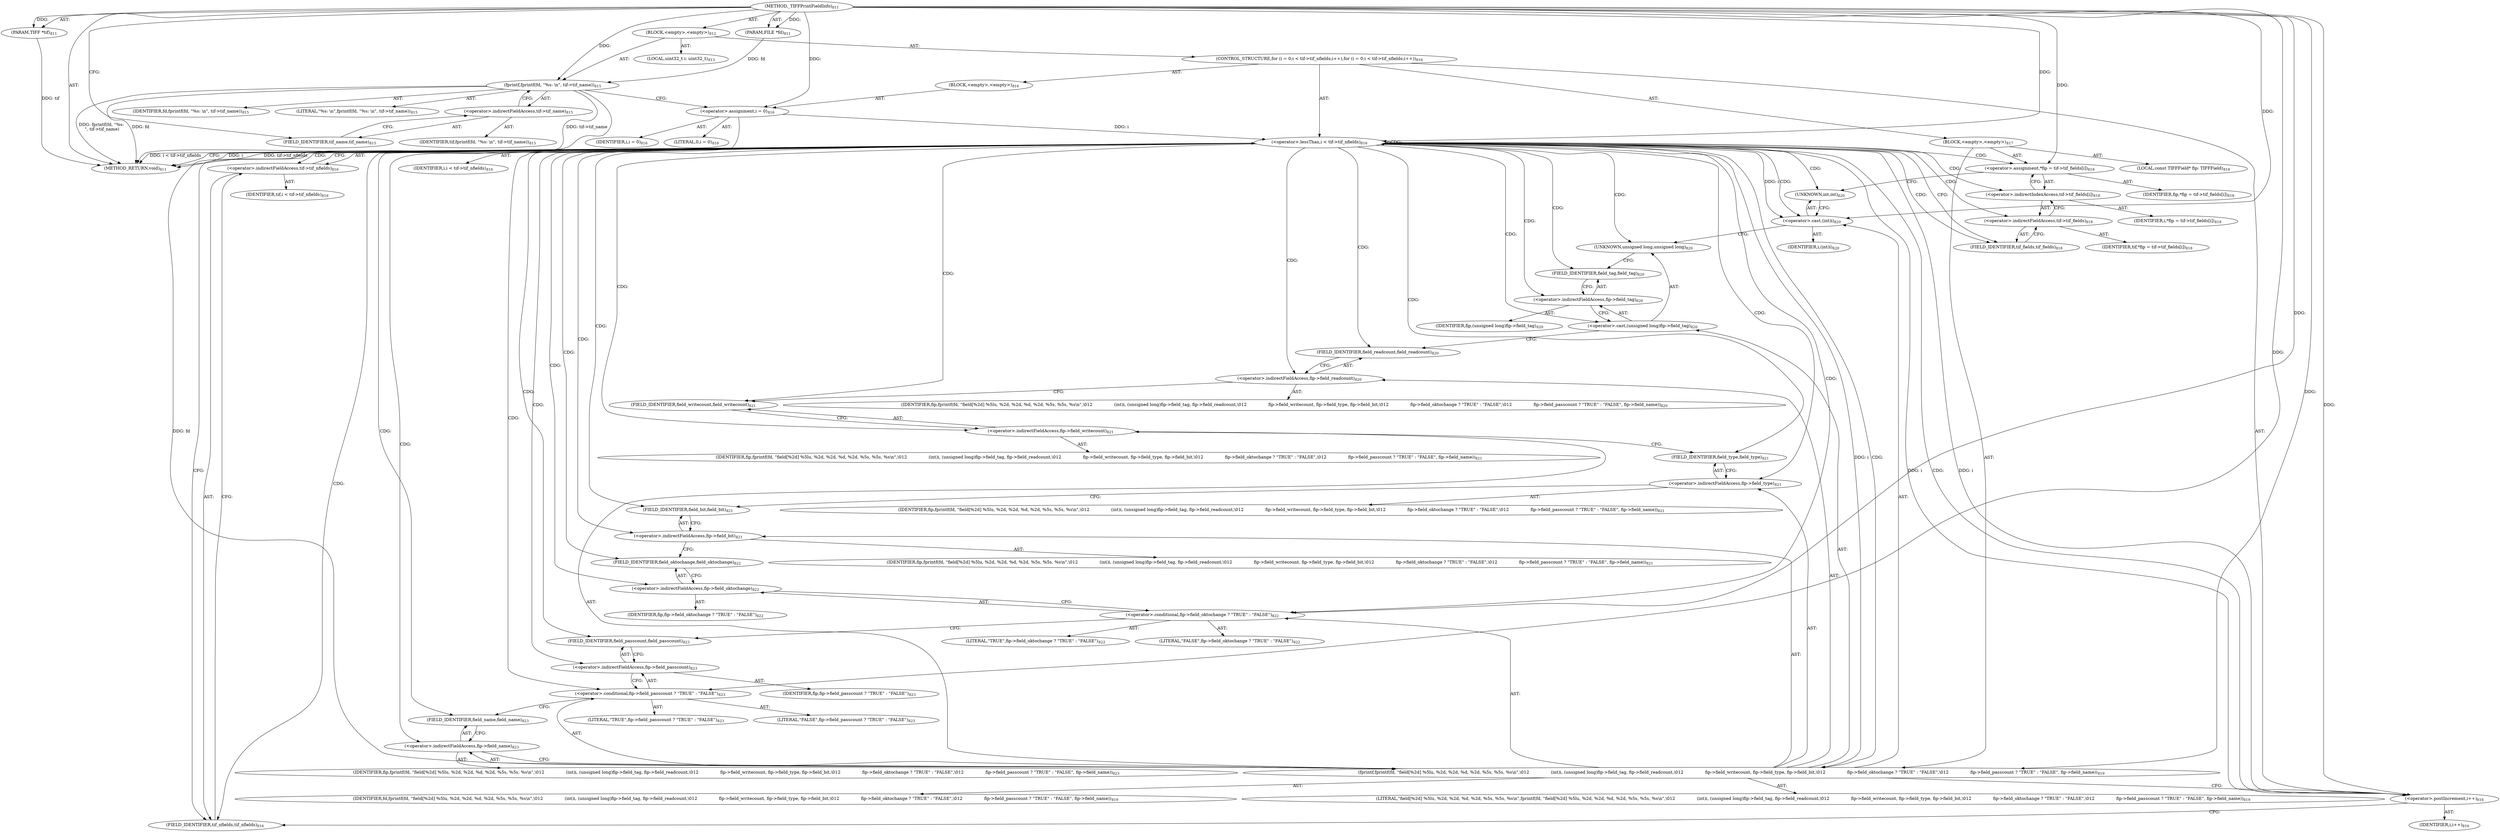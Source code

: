 digraph "_TIFFPrintFieldInfo" {  
"27051" [label = <(METHOD,_TIFFPrintFieldInfo)<SUB>811</SUB>> ]
"27052" [label = <(PARAM,TIFF *tif)<SUB>811</SUB>> ]
"27053" [label = <(PARAM,FILE *fd)<SUB>811</SUB>> ]
"27054" [label = <(BLOCK,&lt;empty&gt;,&lt;empty&gt;)<SUB>812</SUB>> ]
"27055" [label = <(LOCAL,uint32_t i: uint32_t)<SUB>813</SUB>> ]
"27056" [label = <(fprintf,fprintf(fd, &quot;%s: \n&quot;, tif-&gt;tif_name))<SUB>815</SUB>> ]
"27057" [label = <(IDENTIFIER,fd,fprintf(fd, &quot;%s: \n&quot;, tif-&gt;tif_name))<SUB>815</SUB>> ]
"27058" [label = <(LITERAL,&quot;%s: \n&quot;,fprintf(fd, &quot;%s: \n&quot;, tif-&gt;tif_name))<SUB>815</SUB>> ]
"27059" [label = <(&lt;operator&gt;.indirectFieldAccess,tif-&gt;tif_name)<SUB>815</SUB>> ]
"27060" [label = <(IDENTIFIER,tif,fprintf(fd, &quot;%s: \n&quot;, tif-&gt;tif_name))<SUB>815</SUB>> ]
"27061" [label = <(FIELD_IDENTIFIER,tif_name,tif_name)<SUB>815</SUB>> ]
"27062" [label = <(CONTROL_STRUCTURE,for (i = 0;i &lt; tif-&gt;tif_nfields;i++),for (i = 0;i &lt; tif-&gt;tif_nfields;i++))<SUB>816</SUB>> ]
"27063" [label = <(BLOCK,&lt;empty&gt;,&lt;empty&gt;)<SUB>816</SUB>> ]
"27064" [label = <(&lt;operator&gt;.assignment,i = 0)<SUB>816</SUB>> ]
"27065" [label = <(IDENTIFIER,i,i = 0)<SUB>816</SUB>> ]
"27066" [label = <(LITERAL,0,i = 0)<SUB>816</SUB>> ]
"27067" [label = <(&lt;operator&gt;.lessThan,i &lt; tif-&gt;tif_nfields)<SUB>816</SUB>> ]
"27068" [label = <(IDENTIFIER,i,i &lt; tif-&gt;tif_nfields)<SUB>816</SUB>> ]
"27069" [label = <(&lt;operator&gt;.indirectFieldAccess,tif-&gt;tif_nfields)<SUB>816</SUB>> ]
"27070" [label = <(IDENTIFIER,tif,i &lt; tif-&gt;tif_nfields)<SUB>816</SUB>> ]
"27071" [label = <(FIELD_IDENTIFIER,tif_nfields,tif_nfields)<SUB>816</SUB>> ]
"27072" [label = <(&lt;operator&gt;.postIncrement,i++)<SUB>816</SUB>> ]
"27073" [label = <(IDENTIFIER,i,i++)<SUB>816</SUB>> ]
"27074" [label = <(BLOCK,&lt;empty&gt;,&lt;empty&gt;)<SUB>817</SUB>> ]
"27075" [label = <(LOCAL,const TIFFField* fip: TIFFField)<SUB>818</SUB>> ]
"27076" [label = <(&lt;operator&gt;.assignment,*fip = tif-&gt;tif_fields[i])<SUB>818</SUB>> ]
"27077" [label = <(IDENTIFIER,fip,*fip = tif-&gt;tif_fields[i])<SUB>818</SUB>> ]
"27078" [label = <(&lt;operator&gt;.indirectIndexAccess,tif-&gt;tif_fields[i])<SUB>818</SUB>> ]
"27079" [label = <(&lt;operator&gt;.indirectFieldAccess,tif-&gt;tif_fields)<SUB>818</SUB>> ]
"27080" [label = <(IDENTIFIER,tif,*fip = tif-&gt;tif_fields[i])<SUB>818</SUB>> ]
"27081" [label = <(FIELD_IDENTIFIER,tif_fields,tif_fields)<SUB>818</SUB>> ]
"27082" [label = <(IDENTIFIER,i,*fip = tif-&gt;tif_fields[i])<SUB>818</SUB>> ]
"27083" [label = <(fprintf,fprintf(fd, &quot;field[%2d] %5lu, %2d, %2d, %d, %2d, %5s, %5s, %s\n&quot;,\012                (int)i, (unsigned long)fip-&gt;field_tag, fip-&gt;field_readcount,\012                fip-&gt;field_writecount, fip-&gt;field_type, fip-&gt;field_bit,\012                fip-&gt;field_oktochange ? &quot;TRUE&quot; : &quot;FALSE&quot;,\012                fip-&gt;field_passcount ? &quot;TRUE&quot; : &quot;FALSE&quot;, fip-&gt;field_name))<SUB>819</SUB>> ]
"27084" [label = <(IDENTIFIER,fd,fprintf(fd, &quot;field[%2d] %5lu, %2d, %2d, %d, %2d, %5s, %5s, %s\n&quot;,\012                (int)i, (unsigned long)fip-&gt;field_tag, fip-&gt;field_readcount,\012                fip-&gt;field_writecount, fip-&gt;field_type, fip-&gt;field_bit,\012                fip-&gt;field_oktochange ? &quot;TRUE&quot; : &quot;FALSE&quot;,\012                fip-&gt;field_passcount ? &quot;TRUE&quot; : &quot;FALSE&quot;, fip-&gt;field_name))<SUB>819</SUB>> ]
"27085" [label = <(LITERAL,&quot;field[%2d] %5lu, %2d, %2d, %d, %2d, %5s, %5s, %s\n&quot;,fprintf(fd, &quot;field[%2d] %5lu, %2d, %2d, %d, %2d, %5s, %5s, %s\n&quot;,\012                (int)i, (unsigned long)fip-&gt;field_tag, fip-&gt;field_readcount,\012                fip-&gt;field_writecount, fip-&gt;field_type, fip-&gt;field_bit,\012                fip-&gt;field_oktochange ? &quot;TRUE&quot; : &quot;FALSE&quot;,\012                fip-&gt;field_passcount ? &quot;TRUE&quot; : &quot;FALSE&quot;, fip-&gt;field_name))<SUB>819</SUB>> ]
"27086" [label = <(&lt;operator&gt;.cast,(int)i)<SUB>820</SUB>> ]
"27087" [label = <(UNKNOWN,int,int)<SUB>820</SUB>> ]
"27088" [label = <(IDENTIFIER,i,(int)i)<SUB>820</SUB>> ]
"27089" [label = <(&lt;operator&gt;.cast,(unsigned long)fip-&gt;field_tag)<SUB>820</SUB>> ]
"27090" [label = <(UNKNOWN,unsigned long,unsigned long)<SUB>820</SUB>> ]
"27091" [label = <(&lt;operator&gt;.indirectFieldAccess,fip-&gt;field_tag)<SUB>820</SUB>> ]
"27092" [label = <(IDENTIFIER,fip,(unsigned long)fip-&gt;field_tag)<SUB>820</SUB>> ]
"27093" [label = <(FIELD_IDENTIFIER,field_tag,field_tag)<SUB>820</SUB>> ]
"27094" [label = <(&lt;operator&gt;.indirectFieldAccess,fip-&gt;field_readcount)<SUB>820</SUB>> ]
"27095" [label = <(IDENTIFIER,fip,fprintf(fd, &quot;field[%2d] %5lu, %2d, %2d, %d, %2d, %5s, %5s, %s\n&quot;,\012                (int)i, (unsigned long)fip-&gt;field_tag, fip-&gt;field_readcount,\012                fip-&gt;field_writecount, fip-&gt;field_type, fip-&gt;field_bit,\012                fip-&gt;field_oktochange ? &quot;TRUE&quot; : &quot;FALSE&quot;,\012                fip-&gt;field_passcount ? &quot;TRUE&quot; : &quot;FALSE&quot;, fip-&gt;field_name))<SUB>820</SUB>> ]
"27096" [label = <(FIELD_IDENTIFIER,field_readcount,field_readcount)<SUB>820</SUB>> ]
"27097" [label = <(&lt;operator&gt;.indirectFieldAccess,fip-&gt;field_writecount)<SUB>821</SUB>> ]
"27098" [label = <(IDENTIFIER,fip,fprintf(fd, &quot;field[%2d] %5lu, %2d, %2d, %d, %2d, %5s, %5s, %s\n&quot;,\012                (int)i, (unsigned long)fip-&gt;field_tag, fip-&gt;field_readcount,\012                fip-&gt;field_writecount, fip-&gt;field_type, fip-&gt;field_bit,\012                fip-&gt;field_oktochange ? &quot;TRUE&quot; : &quot;FALSE&quot;,\012                fip-&gt;field_passcount ? &quot;TRUE&quot; : &quot;FALSE&quot;, fip-&gt;field_name))<SUB>821</SUB>> ]
"27099" [label = <(FIELD_IDENTIFIER,field_writecount,field_writecount)<SUB>821</SUB>> ]
"27100" [label = <(&lt;operator&gt;.indirectFieldAccess,fip-&gt;field_type)<SUB>821</SUB>> ]
"27101" [label = <(IDENTIFIER,fip,fprintf(fd, &quot;field[%2d] %5lu, %2d, %2d, %d, %2d, %5s, %5s, %s\n&quot;,\012                (int)i, (unsigned long)fip-&gt;field_tag, fip-&gt;field_readcount,\012                fip-&gt;field_writecount, fip-&gt;field_type, fip-&gt;field_bit,\012                fip-&gt;field_oktochange ? &quot;TRUE&quot; : &quot;FALSE&quot;,\012                fip-&gt;field_passcount ? &quot;TRUE&quot; : &quot;FALSE&quot;, fip-&gt;field_name))<SUB>821</SUB>> ]
"27102" [label = <(FIELD_IDENTIFIER,field_type,field_type)<SUB>821</SUB>> ]
"27103" [label = <(&lt;operator&gt;.indirectFieldAccess,fip-&gt;field_bit)<SUB>821</SUB>> ]
"27104" [label = <(IDENTIFIER,fip,fprintf(fd, &quot;field[%2d] %5lu, %2d, %2d, %d, %2d, %5s, %5s, %s\n&quot;,\012                (int)i, (unsigned long)fip-&gt;field_tag, fip-&gt;field_readcount,\012                fip-&gt;field_writecount, fip-&gt;field_type, fip-&gt;field_bit,\012                fip-&gt;field_oktochange ? &quot;TRUE&quot; : &quot;FALSE&quot;,\012                fip-&gt;field_passcount ? &quot;TRUE&quot; : &quot;FALSE&quot;, fip-&gt;field_name))<SUB>821</SUB>> ]
"27105" [label = <(FIELD_IDENTIFIER,field_bit,field_bit)<SUB>821</SUB>> ]
"27106" [label = <(&lt;operator&gt;.conditional,fip-&gt;field_oktochange ? &quot;TRUE&quot; : &quot;FALSE&quot;)<SUB>822</SUB>> ]
"27107" [label = <(&lt;operator&gt;.indirectFieldAccess,fip-&gt;field_oktochange)<SUB>822</SUB>> ]
"27108" [label = <(IDENTIFIER,fip,fip-&gt;field_oktochange ? &quot;TRUE&quot; : &quot;FALSE&quot;)<SUB>822</SUB>> ]
"27109" [label = <(FIELD_IDENTIFIER,field_oktochange,field_oktochange)<SUB>822</SUB>> ]
"27110" [label = <(LITERAL,&quot;TRUE&quot;,fip-&gt;field_oktochange ? &quot;TRUE&quot; : &quot;FALSE&quot;)<SUB>822</SUB>> ]
"27111" [label = <(LITERAL,&quot;FALSE&quot;,fip-&gt;field_oktochange ? &quot;TRUE&quot; : &quot;FALSE&quot;)<SUB>822</SUB>> ]
"27112" [label = <(&lt;operator&gt;.conditional,fip-&gt;field_passcount ? &quot;TRUE&quot; : &quot;FALSE&quot;)<SUB>823</SUB>> ]
"27113" [label = <(&lt;operator&gt;.indirectFieldAccess,fip-&gt;field_passcount)<SUB>823</SUB>> ]
"27114" [label = <(IDENTIFIER,fip,fip-&gt;field_passcount ? &quot;TRUE&quot; : &quot;FALSE&quot;)<SUB>823</SUB>> ]
"27115" [label = <(FIELD_IDENTIFIER,field_passcount,field_passcount)<SUB>823</SUB>> ]
"27116" [label = <(LITERAL,&quot;TRUE&quot;,fip-&gt;field_passcount ? &quot;TRUE&quot; : &quot;FALSE&quot;)<SUB>823</SUB>> ]
"27117" [label = <(LITERAL,&quot;FALSE&quot;,fip-&gt;field_passcount ? &quot;TRUE&quot; : &quot;FALSE&quot;)<SUB>823</SUB>> ]
"27118" [label = <(&lt;operator&gt;.indirectFieldAccess,fip-&gt;field_name)<SUB>823</SUB>> ]
"27119" [label = <(IDENTIFIER,fip,fprintf(fd, &quot;field[%2d] %5lu, %2d, %2d, %d, %2d, %5s, %5s, %s\n&quot;,\012                (int)i, (unsigned long)fip-&gt;field_tag, fip-&gt;field_readcount,\012                fip-&gt;field_writecount, fip-&gt;field_type, fip-&gt;field_bit,\012                fip-&gt;field_oktochange ? &quot;TRUE&quot; : &quot;FALSE&quot;,\012                fip-&gt;field_passcount ? &quot;TRUE&quot; : &quot;FALSE&quot;, fip-&gt;field_name))<SUB>823</SUB>> ]
"27120" [label = <(FIELD_IDENTIFIER,field_name,field_name)<SUB>823</SUB>> ]
"27121" [label = <(METHOD_RETURN,void)<SUB>811</SUB>> ]
  "27051" -> "27052"  [ label = "AST: "] 
  "27051" -> "27053"  [ label = "AST: "] 
  "27051" -> "27054"  [ label = "AST: "] 
  "27051" -> "27121"  [ label = "AST: "] 
  "27054" -> "27055"  [ label = "AST: "] 
  "27054" -> "27056"  [ label = "AST: "] 
  "27054" -> "27062"  [ label = "AST: "] 
  "27056" -> "27057"  [ label = "AST: "] 
  "27056" -> "27058"  [ label = "AST: "] 
  "27056" -> "27059"  [ label = "AST: "] 
  "27059" -> "27060"  [ label = "AST: "] 
  "27059" -> "27061"  [ label = "AST: "] 
  "27062" -> "27063"  [ label = "AST: "] 
  "27062" -> "27067"  [ label = "AST: "] 
  "27062" -> "27072"  [ label = "AST: "] 
  "27062" -> "27074"  [ label = "AST: "] 
  "27063" -> "27064"  [ label = "AST: "] 
  "27064" -> "27065"  [ label = "AST: "] 
  "27064" -> "27066"  [ label = "AST: "] 
  "27067" -> "27068"  [ label = "AST: "] 
  "27067" -> "27069"  [ label = "AST: "] 
  "27069" -> "27070"  [ label = "AST: "] 
  "27069" -> "27071"  [ label = "AST: "] 
  "27072" -> "27073"  [ label = "AST: "] 
  "27074" -> "27075"  [ label = "AST: "] 
  "27074" -> "27076"  [ label = "AST: "] 
  "27074" -> "27083"  [ label = "AST: "] 
  "27076" -> "27077"  [ label = "AST: "] 
  "27076" -> "27078"  [ label = "AST: "] 
  "27078" -> "27079"  [ label = "AST: "] 
  "27078" -> "27082"  [ label = "AST: "] 
  "27079" -> "27080"  [ label = "AST: "] 
  "27079" -> "27081"  [ label = "AST: "] 
  "27083" -> "27084"  [ label = "AST: "] 
  "27083" -> "27085"  [ label = "AST: "] 
  "27083" -> "27086"  [ label = "AST: "] 
  "27083" -> "27089"  [ label = "AST: "] 
  "27083" -> "27094"  [ label = "AST: "] 
  "27083" -> "27097"  [ label = "AST: "] 
  "27083" -> "27100"  [ label = "AST: "] 
  "27083" -> "27103"  [ label = "AST: "] 
  "27083" -> "27106"  [ label = "AST: "] 
  "27083" -> "27112"  [ label = "AST: "] 
  "27083" -> "27118"  [ label = "AST: "] 
  "27086" -> "27087"  [ label = "AST: "] 
  "27086" -> "27088"  [ label = "AST: "] 
  "27089" -> "27090"  [ label = "AST: "] 
  "27089" -> "27091"  [ label = "AST: "] 
  "27091" -> "27092"  [ label = "AST: "] 
  "27091" -> "27093"  [ label = "AST: "] 
  "27094" -> "27095"  [ label = "AST: "] 
  "27094" -> "27096"  [ label = "AST: "] 
  "27097" -> "27098"  [ label = "AST: "] 
  "27097" -> "27099"  [ label = "AST: "] 
  "27100" -> "27101"  [ label = "AST: "] 
  "27100" -> "27102"  [ label = "AST: "] 
  "27103" -> "27104"  [ label = "AST: "] 
  "27103" -> "27105"  [ label = "AST: "] 
  "27106" -> "27107"  [ label = "AST: "] 
  "27106" -> "27110"  [ label = "AST: "] 
  "27106" -> "27111"  [ label = "AST: "] 
  "27107" -> "27108"  [ label = "AST: "] 
  "27107" -> "27109"  [ label = "AST: "] 
  "27112" -> "27113"  [ label = "AST: "] 
  "27112" -> "27116"  [ label = "AST: "] 
  "27112" -> "27117"  [ label = "AST: "] 
  "27113" -> "27114"  [ label = "AST: "] 
  "27113" -> "27115"  [ label = "AST: "] 
  "27118" -> "27119"  [ label = "AST: "] 
  "27118" -> "27120"  [ label = "AST: "] 
  "27056" -> "27064"  [ label = "CFG: "] 
  "27059" -> "27056"  [ label = "CFG: "] 
  "27067" -> "27121"  [ label = "CFG: "] 
  "27067" -> "27081"  [ label = "CFG: "] 
  "27072" -> "27071"  [ label = "CFG: "] 
  "27061" -> "27059"  [ label = "CFG: "] 
  "27064" -> "27071"  [ label = "CFG: "] 
  "27069" -> "27067"  [ label = "CFG: "] 
  "27076" -> "27087"  [ label = "CFG: "] 
  "27083" -> "27072"  [ label = "CFG: "] 
  "27071" -> "27069"  [ label = "CFG: "] 
  "27078" -> "27076"  [ label = "CFG: "] 
  "27086" -> "27090"  [ label = "CFG: "] 
  "27089" -> "27096"  [ label = "CFG: "] 
  "27094" -> "27099"  [ label = "CFG: "] 
  "27097" -> "27102"  [ label = "CFG: "] 
  "27100" -> "27105"  [ label = "CFG: "] 
  "27103" -> "27109"  [ label = "CFG: "] 
  "27106" -> "27115"  [ label = "CFG: "] 
  "27112" -> "27120"  [ label = "CFG: "] 
  "27118" -> "27083"  [ label = "CFG: "] 
  "27079" -> "27078"  [ label = "CFG: "] 
  "27087" -> "27086"  [ label = "CFG: "] 
  "27090" -> "27093"  [ label = "CFG: "] 
  "27091" -> "27089"  [ label = "CFG: "] 
  "27096" -> "27094"  [ label = "CFG: "] 
  "27099" -> "27097"  [ label = "CFG: "] 
  "27102" -> "27100"  [ label = "CFG: "] 
  "27105" -> "27103"  [ label = "CFG: "] 
  "27107" -> "27106"  [ label = "CFG: "] 
  "27113" -> "27112"  [ label = "CFG: "] 
  "27120" -> "27118"  [ label = "CFG: "] 
  "27081" -> "27079"  [ label = "CFG: "] 
  "27093" -> "27091"  [ label = "CFG: "] 
  "27109" -> "27107"  [ label = "CFG: "] 
  "27115" -> "27113"  [ label = "CFG: "] 
  "27051" -> "27061"  [ label = "CFG: "] 
  "27052" -> "27121"  [ label = "DDG: tif"] 
  "27056" -> "27121"  [ label = "DDG: fd"] 
  "27056" -> "27121"  [ label = "DDG: tif-&gt;tif_name"] 
  "27056" -> "27121"  [ label = "DDG: fprintf(fd, &quot;%s: \n&quot;, tif-&gt;tif_name)"] 
  "27067" -> "27121"  [ label = "DDG: i"] 
  "27067" -> "27121"  [ label = "DDG: tif-&gt;tif_nfields"] 
  "27067" -> "27121"  [ label = "DDG: i &lt; tif-&gt;tif_nfields"] 
  "27051" -> "27052"  [ label = "DDG: "] 
  "27051" -> "27053"  [ label = "DDG: "] 
  "27053" -> "27056"  [ label = "DDG: fd"] 
  "27051" -> "27056"  [ label = "DDG: "] 
  "27051" -> "27064"  [ label = "DDG: "] 
  "27064" -> "27067"  [ label = "DDG: i"] 
  "27072" -> "27067"  [ label = "DDG: i"] 
  "27051" -> "27067"  [ label = "DDG: "] 
  "27051" -> "27072"  [ label = "DDG: "] 
  "27067" -> "27072"  [ label = "DDG: i"] 
  "27051" -> "27076"  [ label = "DDG: "] 
  "27056" -> "27083"  [ label = "DDG: fd"] 
  "27051" -> "27083"  [ label = "DDG: "] 
  "27067" -> "27083"  [ label = "DDG: i"] 
  "27067" -> "27086"  [ label = "DDG: i"] 
  "27051" -> "27086"  [ label = "DDG: "] 
  "27051" -> "27106"  [ label = "DDG: "] 
  "27051" -> "27112"  [ label = "DDG: "] 
  "27067" -> "27081"  [ label = "CDG: "] 
  "27067" -> "27083"  [ label = "CDG: "] 
  "27067" -> "27112"  [ label = "CDG: "] 
  "27067" -> "27076"  [ label = "CDG: "] 
  "27067" -> "27096"  [ label = "CDG: "] 
  "27067" -> "27079"  [ label = "CDG: "] 
  "27067" -> "27120"  [ label = "CDG: "] 
  "27067" -> "27093"  [ label = "CDG: "] 
  "27067" -> "27094"  [ label = "CDG: "] 
  "27067" -> "27100"  [ label = "CDG: "] 
  "27067" -> "27099"  [ label = "CDG: "] 
  "27067" -> "27105"  [ label = "CDG: "] 
  "27067" -> "27069"  [ label = "CDG: "] 
  "27067" -> "27091"  [ label = "CDG: "] 
  "27067" -> "27113"  [ label = "CDG: "] 
  "27067" -> "27102"  [ label = "CDG: "] 
  "27067" -> "27097"  [ label = "CDG: "] 
  "27067" -> "27107"  [ label = "CDG: "] 
  "27067" -> "27089"  [ label = "CDG: "] 
  "27067" -> "27115"  [ label = "CDG: "] 
  "27067" -> "27090"  [ label = "CDG: "] 
  "27067" -> "27109"  [ label = "CDG: "] 
  "27067" -> "27067"  [ label = "CDG: "] 
  "27067" -> "27078"  [ label = "CDG: "] 
  "27067" -> "27072"  [ label = "CDG: "] 
  "27067" -> "27103"  [ label = "CDG: "] 
  "27067" -> "27087"  [ label = "CDG: "] 
  "27067" -> "27071"  [ label = "CDG: "] 
  "27067" -> "27118"  [ label = "CDG: "] 
  "27067" -> "27106"  [ label = "CDG: "] 
  "27067" -> "27086"  [ label = "CDG: "] 
}
